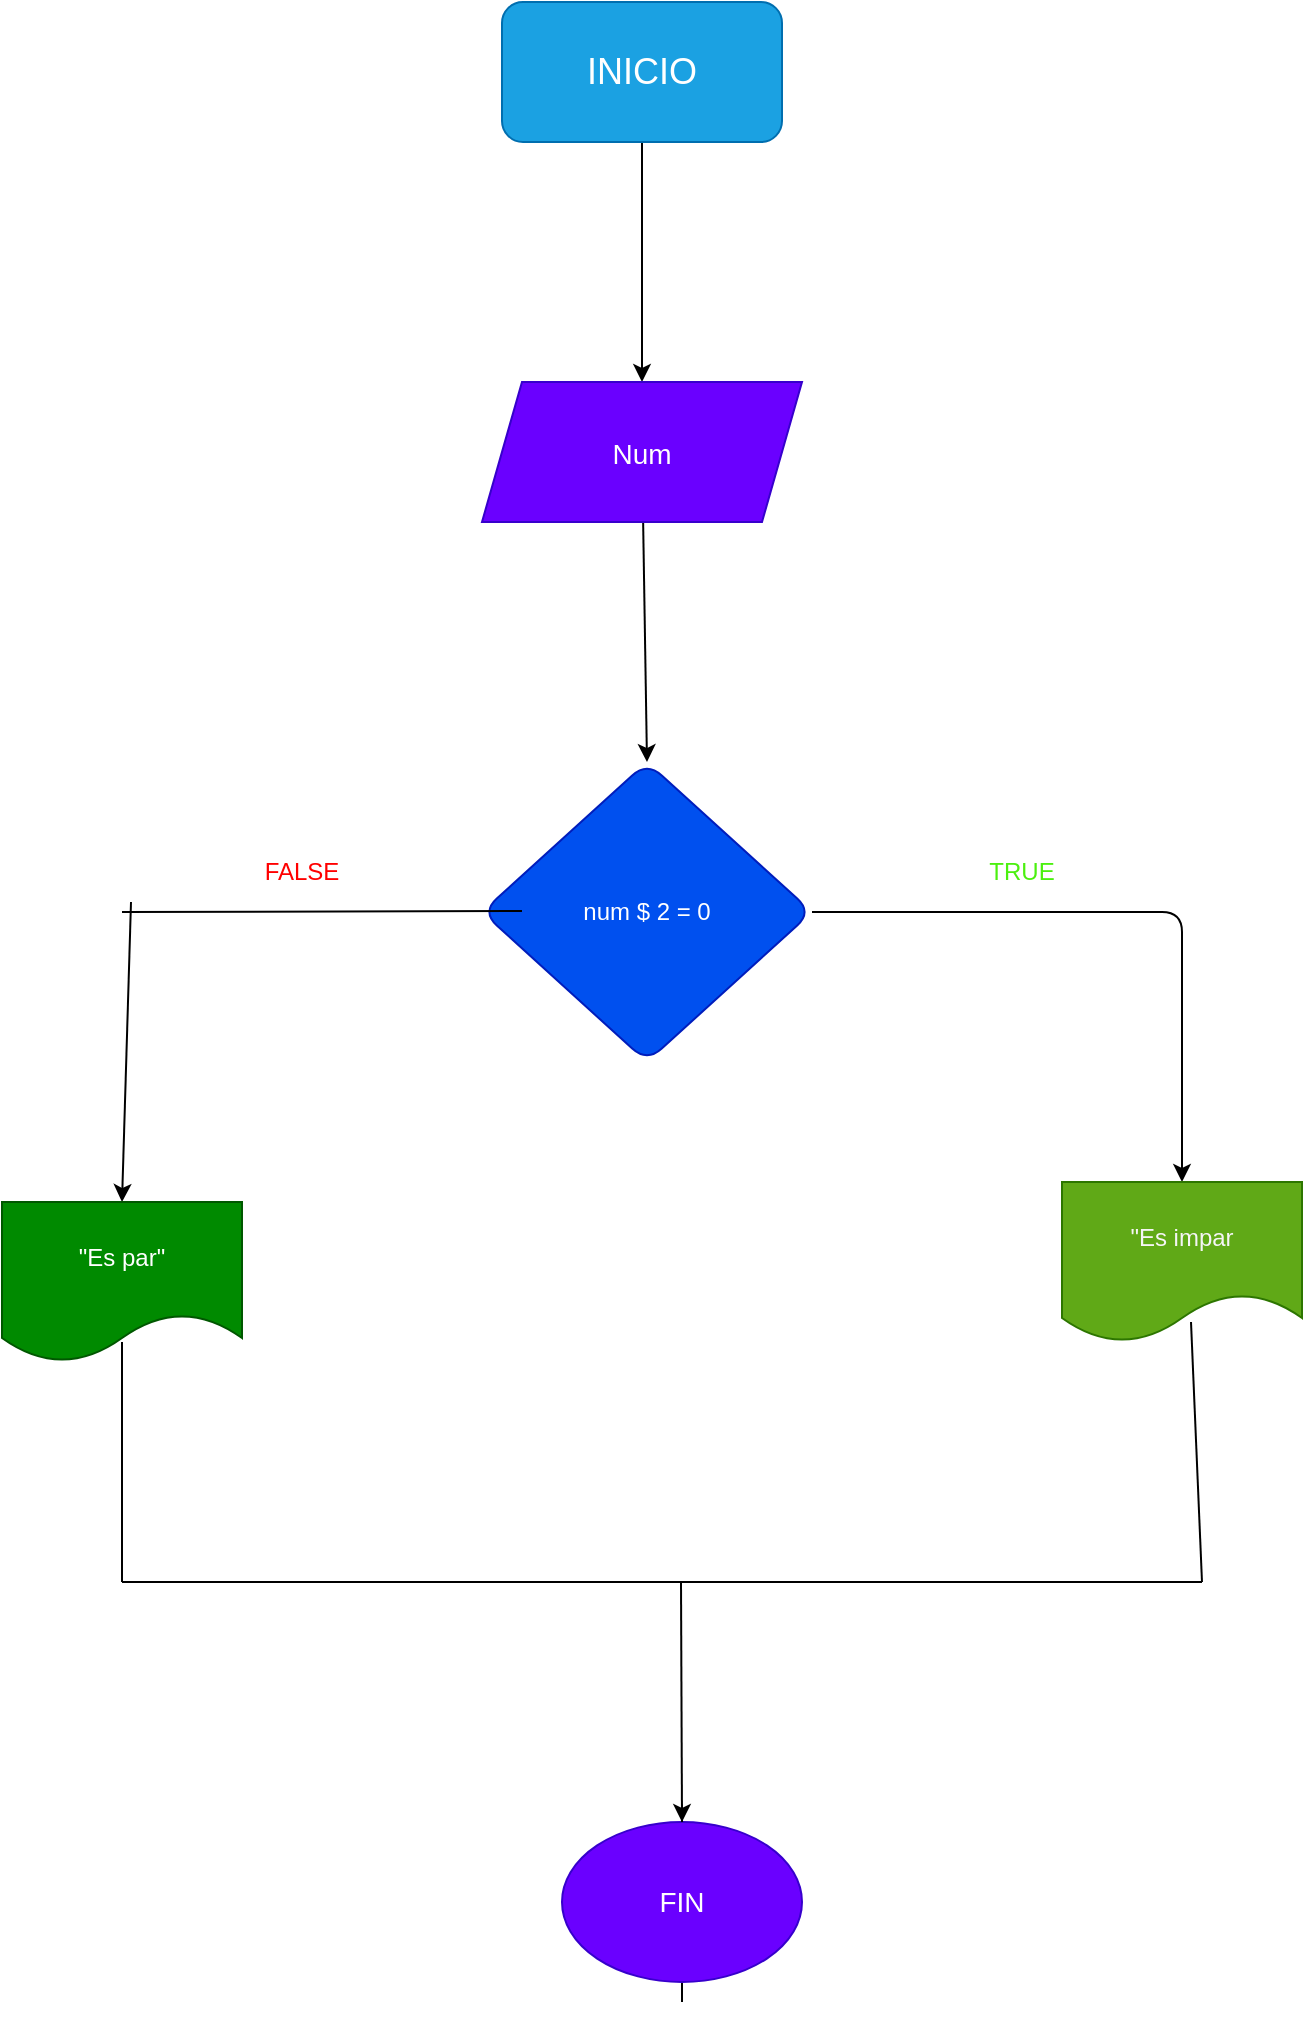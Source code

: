 <mxfile>
    <diagram id="r9S_BaQgwBZpkvgGSdII" name="Página-1">
        <mxGraphModel dx="532" dy="461" grid="1" gridSize="10" guides="1" tooltips="1" connect="1" arrows="1" fold="1" page="1" pageScale="1" pageWidth="827" pageHeight="1169" math="0" shadow="0">
            <root>
                <mxCell id="0"/>
                <mxCell id="1" parent="0"/>
                <mxCell id="4" style="edgeStyle=none;html=1;entryX=0.5;entryY=0;entryDx=0;entryDy=0;fontSize=18;" parent="1" source="5" target="9" edge="1">
                    <mxGeometry relative="1" as="geometry"/>
                </mxCell>
                <mxCell id="5" value="&lt;font style=&quot;font-size: 18px;&quot;&gt;INICIO&lt;/font&gt;" style="rounded=1;whiteSpace=wrap;html=1;fillColor=#1ba1e2;fontColor=#ffffff;strokeColor=#006EAF;" parent="1" vertex="1">
                    <mxGeometry x="320" width="140" height="70" as="geometry"/>
                </mxCell>
                <mxCell id="6" style="edgeStyle=none;html=1;fontSize=14;" parent="1" source="7" edge="1">
                    <mxGeometry relative="1" as="geometry">
                        <Array as="points">
                            <mxPoint x="660" y="455"/>
                        </Array>
                        <mxPoint x="660" y="590" as="targetPoint"/>
                    </mxGeometry>
                </mxCell>
                <mxCell id="7" value="num $ 2 = 0" style="rhombus;whiteSpace=wrap;html=1;rounded=1;fillColor=#0050ef;fontColor=#ffffff;strokeColor=#001DBC;" parent="1" vertex="1">
                    <mxGeometry x="310" y="380" width="165" height="150" as="geometry"/>
                </mxCell>
                <mxCell id="8" style="edgeStyle=none;html=1;entryX=0.5;entryY=0;entryDx=0;entryDy=0;fontSize=18;" parent="1" source="9" target="7" edge="1">
                    <mxGeometry relative="1" as="geometry"/>
                </mxCell>
                <mxCell id="9" value="&lt;span style=&quot;font-size: 14px;&quot;&gt;Num&lt;/span&gt;" style="shape=parallelogram;perimeter=parallelogramPerimeter;whiteSpace=wrap;html=1;fixedSize=1;fontSize=18;fillColor=#6a00ff;fontColor=#ffffff;strokeColor=#3700CC;" parent="1" vertex="1">
                    <mxGeometry x="310" y="190" width="160" height="70" as="geometry"/>
                </mxCell>
                <mxCell id="22" style="edgeStyle=none;html=1;entryX=0.5;entryY=0;entryDx=0;entryDy=0;" parent="1" target="18" edge="1">
                    <mxGeometry relative="1" as="geometry">
                        <mxPoint x="410" y="1000" as="sourcePoint"/>
                        <Array as="points">
                            <mxPoint x="410" y="900"/>
                        </Array>
                    </mxGeometry>
                </mxCell>
                <mxCell id="14" value="" style="endArrow=none;html=1;fontSize=14;" parent="1" edge="1">
                    <mxGeometry width="50" height="50" relative="1" as="geometry">
                        <mxPoint x="130" y="790" as="sourcePoint"/>
                        <mxPoint x="130" y="670" as="targetPoint"/>
                        <Array as="points">
                            <mxPoint x="130" y="710"/>
                        </Array>
                    </mxGeometry>
                </mxCell>
                <mxCell id="15" value="" style="endArrow=none;html=1;fontSize=14;" parent="1" edge="1">
                    <mxGeometry width="50" height="50" relative="1" as="geometry">
                        <mxPoint x="670" y="790" as="sourcePoint"/>
                        <mxPoint x="664.5" y="660" as="targetPoint"/>
                    </mxGeometry>
                </mxCell>
                <mxCell id="16" value="" style="endArrow=none;html=1;fontSize=14;" parent="1" edge="1">
                    <mxGeometry width="50" height="50" relative="1" as="geometry">
                        <mxPoint x="130" y="790" as="sourcePoint"/>
                        <mxPoint x="670" y="790" as="targetPoint"/>
                    </mxGeometry>
                </mxCell>
                <mxCell id="18" value="FIN" style="ellipse;whiteSpace=wrap;html=1;fontSize=14;fillColor=#6a00ff;fontColor=#ffffff;strokeColor=#3700CC;" parent="1" vertex="1">
                    <mxGeometry x="350" y="910" width="120" height="80" as="geometry"/>
                </mxCell>
                <mxCell id="19" value="" style="endArrow=none;html=1;fontSize=14;" parent="1" edge="1">
                    <mxGeometry width="50" height="50" relative="1" as="geometry">
                        <mxPoint x="130" y="455" as="sourcePoint"/>
                        <mxPoint x="330" y="454.5" as="targetPoint"/>
                    </mxGeometry>
                </mxCell>
                <mxCell id="20" value="" style="endArrow=classic;html=1;fontSize=14;fontColor=#FFFFFF;entryX=0.5;entryY=0;entryDx=0;entryDy=0;" parent="1" edge="1">
                    <mxGeometry width="50" height="50" relative="1" as="geometry">
                        <mxPoint x="134.5" y="450" as="sourcePoint"/>
                        <mxPoint x="130" y="600" as="targetPoint"/>
                    </mxGeometry>
                </mxCell>
                <mxCell id="23" value="" style="endArrow=none;html=1;" parent="1" edge="1">
                    <mxGeometry width="50" height="50" relative="1" as="geometry">
                        <mxPoint x="410" y="910" as="sourcePoint"/>
                        <mxPoint x="409.5" y="790" as="targetPoint"/>
                    </mxGeometry>
                </mxCell>
                <mxCell id="24" value="&lt;font color=&quot;#ff0000&quot;&gt;FALSE&lt;/font&gt;" style="text;html=1;strokeColor=none;fillColor=none;align=center;verticalAlign=middle;whiteSpace=wrap;rounded=0;fontColor=#40b120;" vertex="1" parent="1">
                    <mxGeometry x="190" y="420" width="60" height="30" as="geometry"/>
                </mxCell>
                <mxCell id="25" value="&lt;font color=&quot;#4bf00f&quot;&gt;TRUE&lt;/font&gt;" style="text;html=1;strokeColor=none;fillColor=none;align=center;verticalAlign=middle;whiteSpace=wrap;rounded=0;" vertex="1" parent="1">
                    <mxGeometry x="550" y="420" width="60" height="30" as="geometry"/>
                </mxCell>
                <mxCell id="26" value="&lt;font color=&quot;#ffffff&quot;&gt;&quot;Es par&quot;&lt;/font&gt;" style="shape=document;whiteSpace=wrap;html=1;boundedLbl=1;fontColor=#ffffff;fillColor=#008a00;strokeColor=#005700;" vertex="1" parent="1">
                    <mxGeometry x="70" y="600" width="120" height="80" as="geometry"/>
                </mxCell>
                <mxCell id="27" value="&lt;font color=&quot;#f5f5f5&quot;&gt;&quot;Es impar&lt;/font&gt;" style="shape=document;whiteSpace=wrap;html=1;boundedLbl=1;fontColor=#ffffff;fillColor=#60a917;strokeColor=#2D7600;" vertex="1" parent="1">
                    <mxGeometry x="600" y="590" width="120" height="80" as="geometry"/>
                </mxCell>
            </root>
        </mxGraphModel>
    </diagram>
</mxfile>